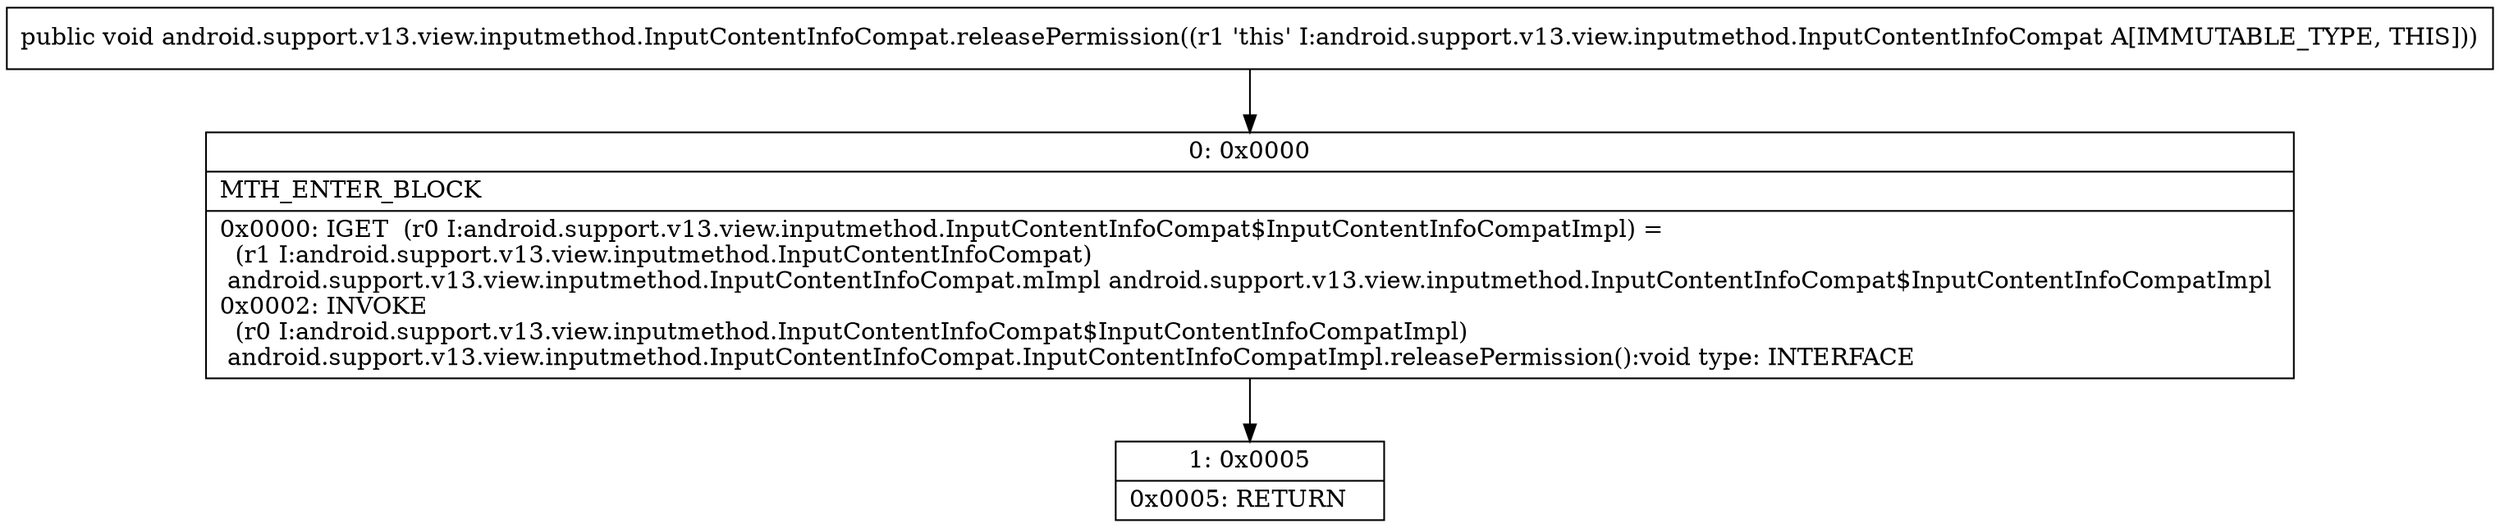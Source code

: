digraph "CFG forandroid.support.v13.view.inputmethod.InputContentInfoCompat.releasePermission()V" {
Node_0 [shape=record,label="{0\:\ 0x0000|MTH_ENTER_BLOCK\l|0x0000: IGET  (r0 I:android.support.v13.view.inputmethod.InputContentInfoCompat$InputContentInfoCompatImpl) = \l  (r1 I:android.support.v13.view.inputmethod.InputContentInfoCompat)\l android.support.v13.view.inputmethod.InputContentInfoCompat.mImpl android.support.v13.view.inputmethod.InputContentInfoCompat$InputContentInfoCompatImpl \l0x0002: INVOKE  \l  (r0 I:android.support.v13.view.inputmethod.InputContentInfoCompat$InputContentInfoCompatImpl)\l android.support.v13.view.inputmethod.InputContentInfoCompat.InputContentInfoCompatImpl.releasePermission():void type: INTERFACE \l}"];
Node_1 [shape=record,label="{1\:\ 0x0005|0x0005: RETURN   \l}"];
MethodNode[shape=record,label="{public void android.support.v13.view.inputmethod.InputContentInfoCompat.releasePermission((r1 'this' I:android.support.v13.view.inputmethod.InputContentInfoCompat A[IMMUTABLE_TYPE, THIS])) }"];
MethodNode -> Node_0;
Node_0 -> Node_1;
}

